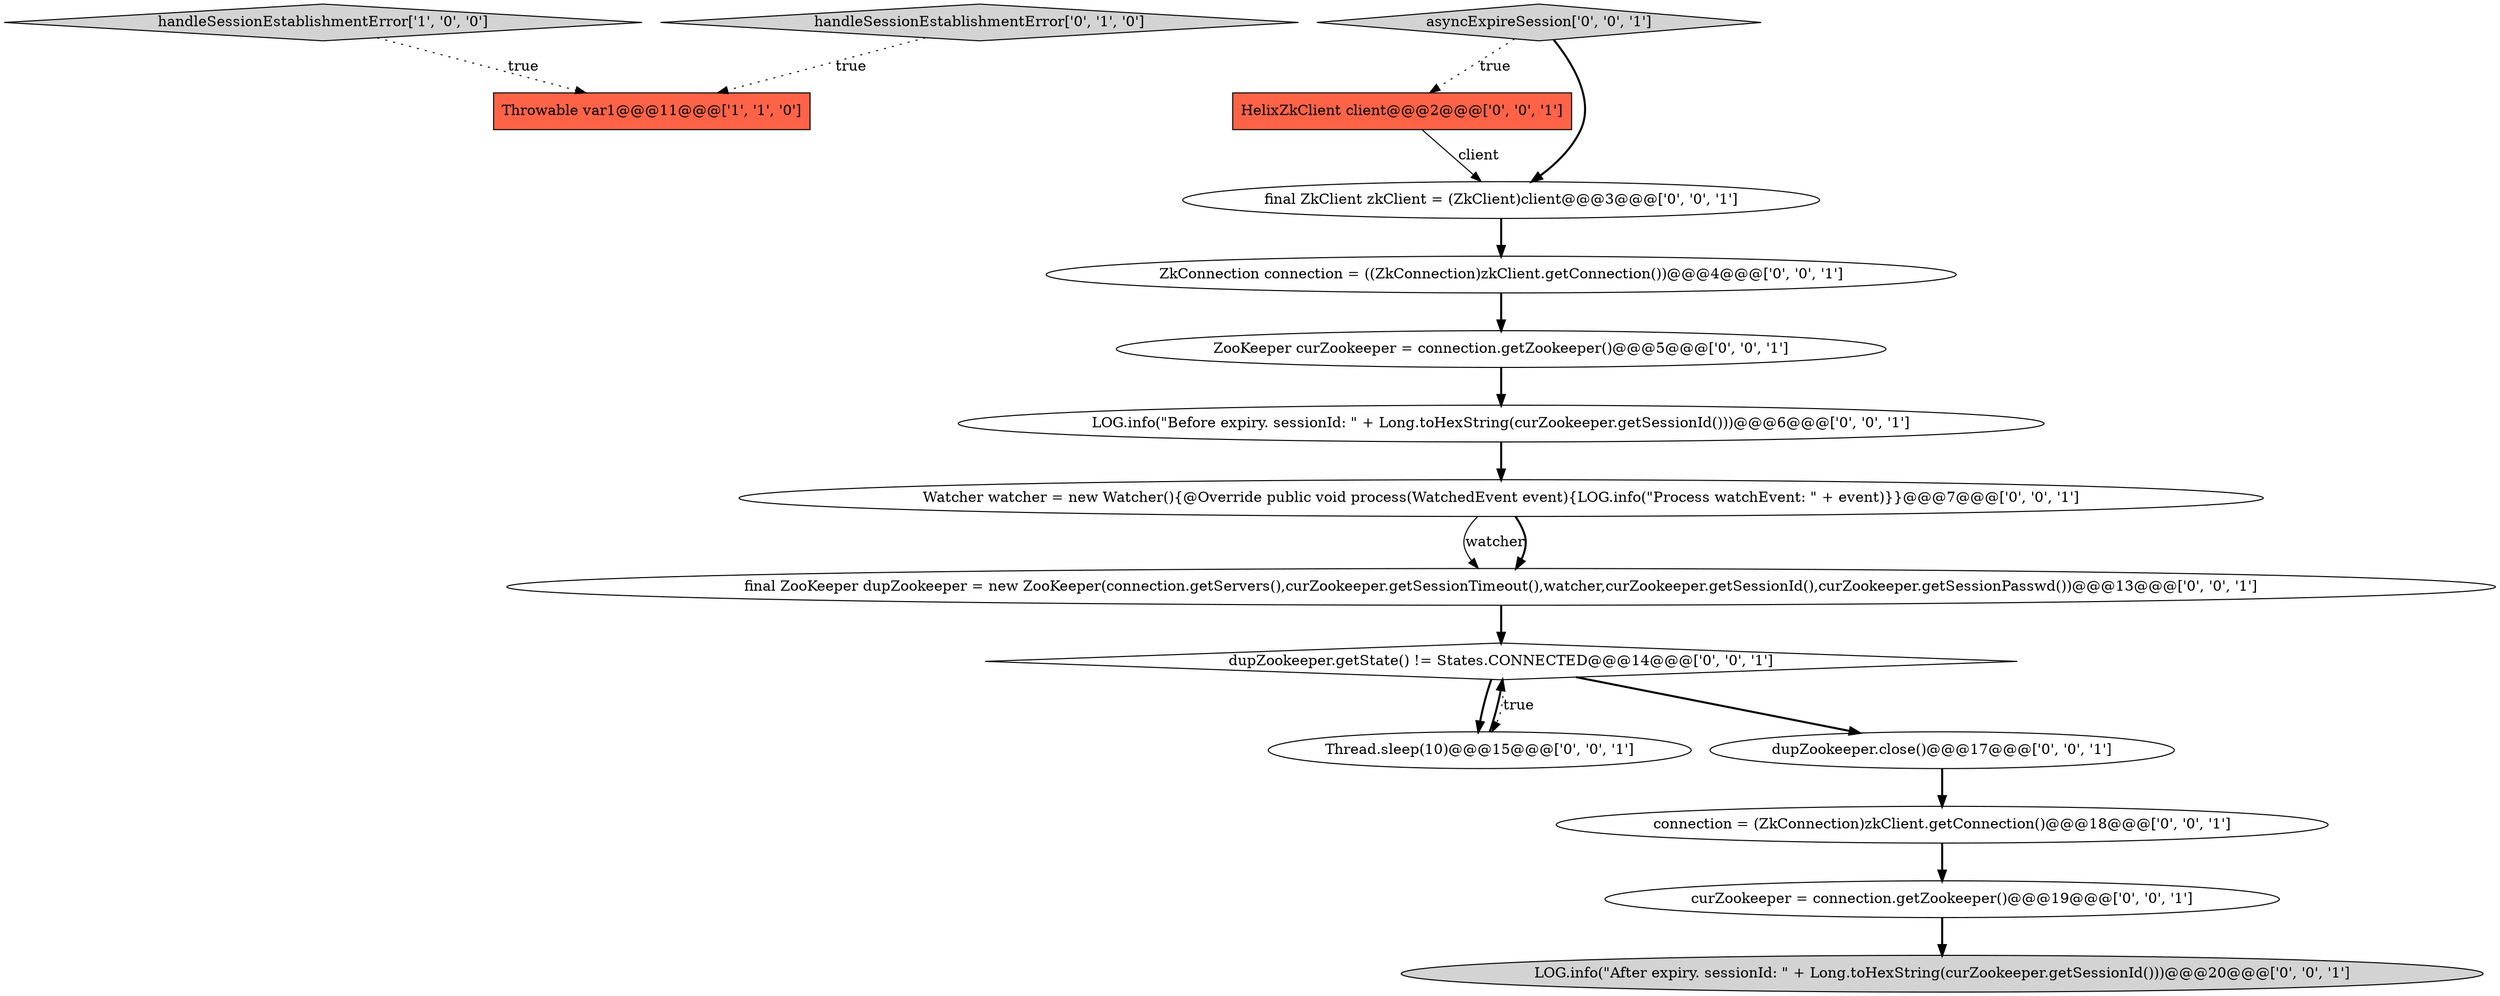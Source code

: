digraph {
0 [style = filled, label = "handleSessionEstablishmentError['1', '0', '0']", fillcolor = lightgray, shape = diamond image = "AAA0AAABBB1BBB"];
11 [style = filled, label = "Watcher watcher = new Watcher(){@Override public void process(WatchedEvent event){LOG.info(\"Process watchEvent: \" + event)}}@@@7@@@['0', '0', '1']", fillcolor = white, shape = ellipse image = "AAA0AAABBB3BBB"];
12 [style = filled, label = "HelixZkClient client@@@2@@@['0', '0', '1']", fillcolor = tomato, shape = box image = "AAA0AAABBB3BBB"];
16 [style = filled, label = "ZkConnection connection = ((ZkConnection)zkClient.getConnection())@@@4@@@['0', '0', '1']", fillcolor = white, shape = ellipse image = "AAA0AAABBB3BBB"];
1 [style = filled, label = "Throwable var1@@@11@@@['1', '1', '0']", fillcolor = tomato, shape = box image = "AAA0AAABBB1BBB"];
10 [style = filled, label = "Thread.sleep(10)@@@15@@@['0', '0', '1']", fillcolor = white, shape = ellipse image = "AAA0AAABBB3BBB"];
15 [style = filled, label = "LOG.info(\"Before expiry. sessionId: \" + Long.toHexString(curZookeeper.getSessionId()))@@@6@@@['0', '0', '1']", fillcolor = white, shape = ellipse image = "AAA0AAABBB3BBB"];
2 [style = filled, label = "handleSessionEstablishmentError['0', '1', '0']", fillcolor = lightgray, shape = diamond image = "AAA0AAABBB2BBB"];
5 [style = filled, label = "dupZookeeper.getState() != States.CONNECTED@@@14@@@['0', '0', '1']", fillcolor = white, shape = diamond image = "AAA0AAABBB3BBB"];
6 [style = filled, label = "curZookeeper = connection.getZookeeper()@@@19@@@['0', '0', '1']", fillcolor = white, shape = ellipse image = "AAA0AAABBB3BBB"];
8 [style = filled, label = "dupZookeeper.close()@@@17@@@['0', '0', '1']", fillcolor = white, shape = ellipse image = "AAA0AAABBB3BBB"];
9 [style = filled, label = "connection = (ZkConnection)zkClient.getConnection()@@@18@@@['0', '0', '1']", fillcolor = white, shape = ellipse image = "AAA0AAABBB3BBB"];
4 [style = filled, label = "final ZooKeeper dupZookeeper = new ZooKeeper(connection.getServers(),curZookeeper.getSessionTimeout(),watcher,curZookeeper.getSessionId(),curZookeeper.getSessionPasswd())@@@13@@@['0', '0', '1']", fillcolor = white, shape = ellipse image = "AAA0AAABBB3BBB"];
14 [style = filled, label = "asyncExpireSession['0', '0', '1']", fillcolor = lightgray, shape = diamond image = "AAA0AAABBB3BBB"];
7 [style = filled, label = "LOG.info(\"After expiry. sessionId: \" + Long.toHexString(curZookeeper.getSessionId()))@@@20@@@['0', '0', '1']", fillcolor = lightgray, shape = ellipse image = "AAA0AAABBB3BBB"];
13 [style = filled, label = "ZooKeeper curZookeeper = connection.getZookeeper()@@@5@@@['0', '0', '1']", fillcolor = white, shape = ellipse image = "AAA0AAABBB3BBB"];
3 [style = filled, label = "final ZkClient zkClient = (ZkClient)client@@@3@@@['0', '0', '1']", fillcolor = white, shape = ellipse image = "AAA0AAABBB3BBB"];
4->5 [style = bold, label=""];
2->1 [style = dotted, label="true"];
3->16 [style = bold, label=""];
13->15 [style = bold, label=""];
0->1 [style = dotted, label="true"];
5->10 [style = dotted, label="true"];
11->4 [style = solid, label="watcher"];
15->11 [style = bold, label=""];
11->4 [style = bold, label=""];
5->8 [style = bold, label=""];
8->9 [style = bold, label=""];
9->6 [style = bold, label=""];
6->7 [style = bold, label=""];
16->13 [style = bold, label=""];
5->10 [style = bold, label=""];
14->12 [style = dotted, label="true"];
10->5 [style = bold, label=""];
14->3 [style = bold, label=""];
12->3 [style = solid, label="client"];
}
